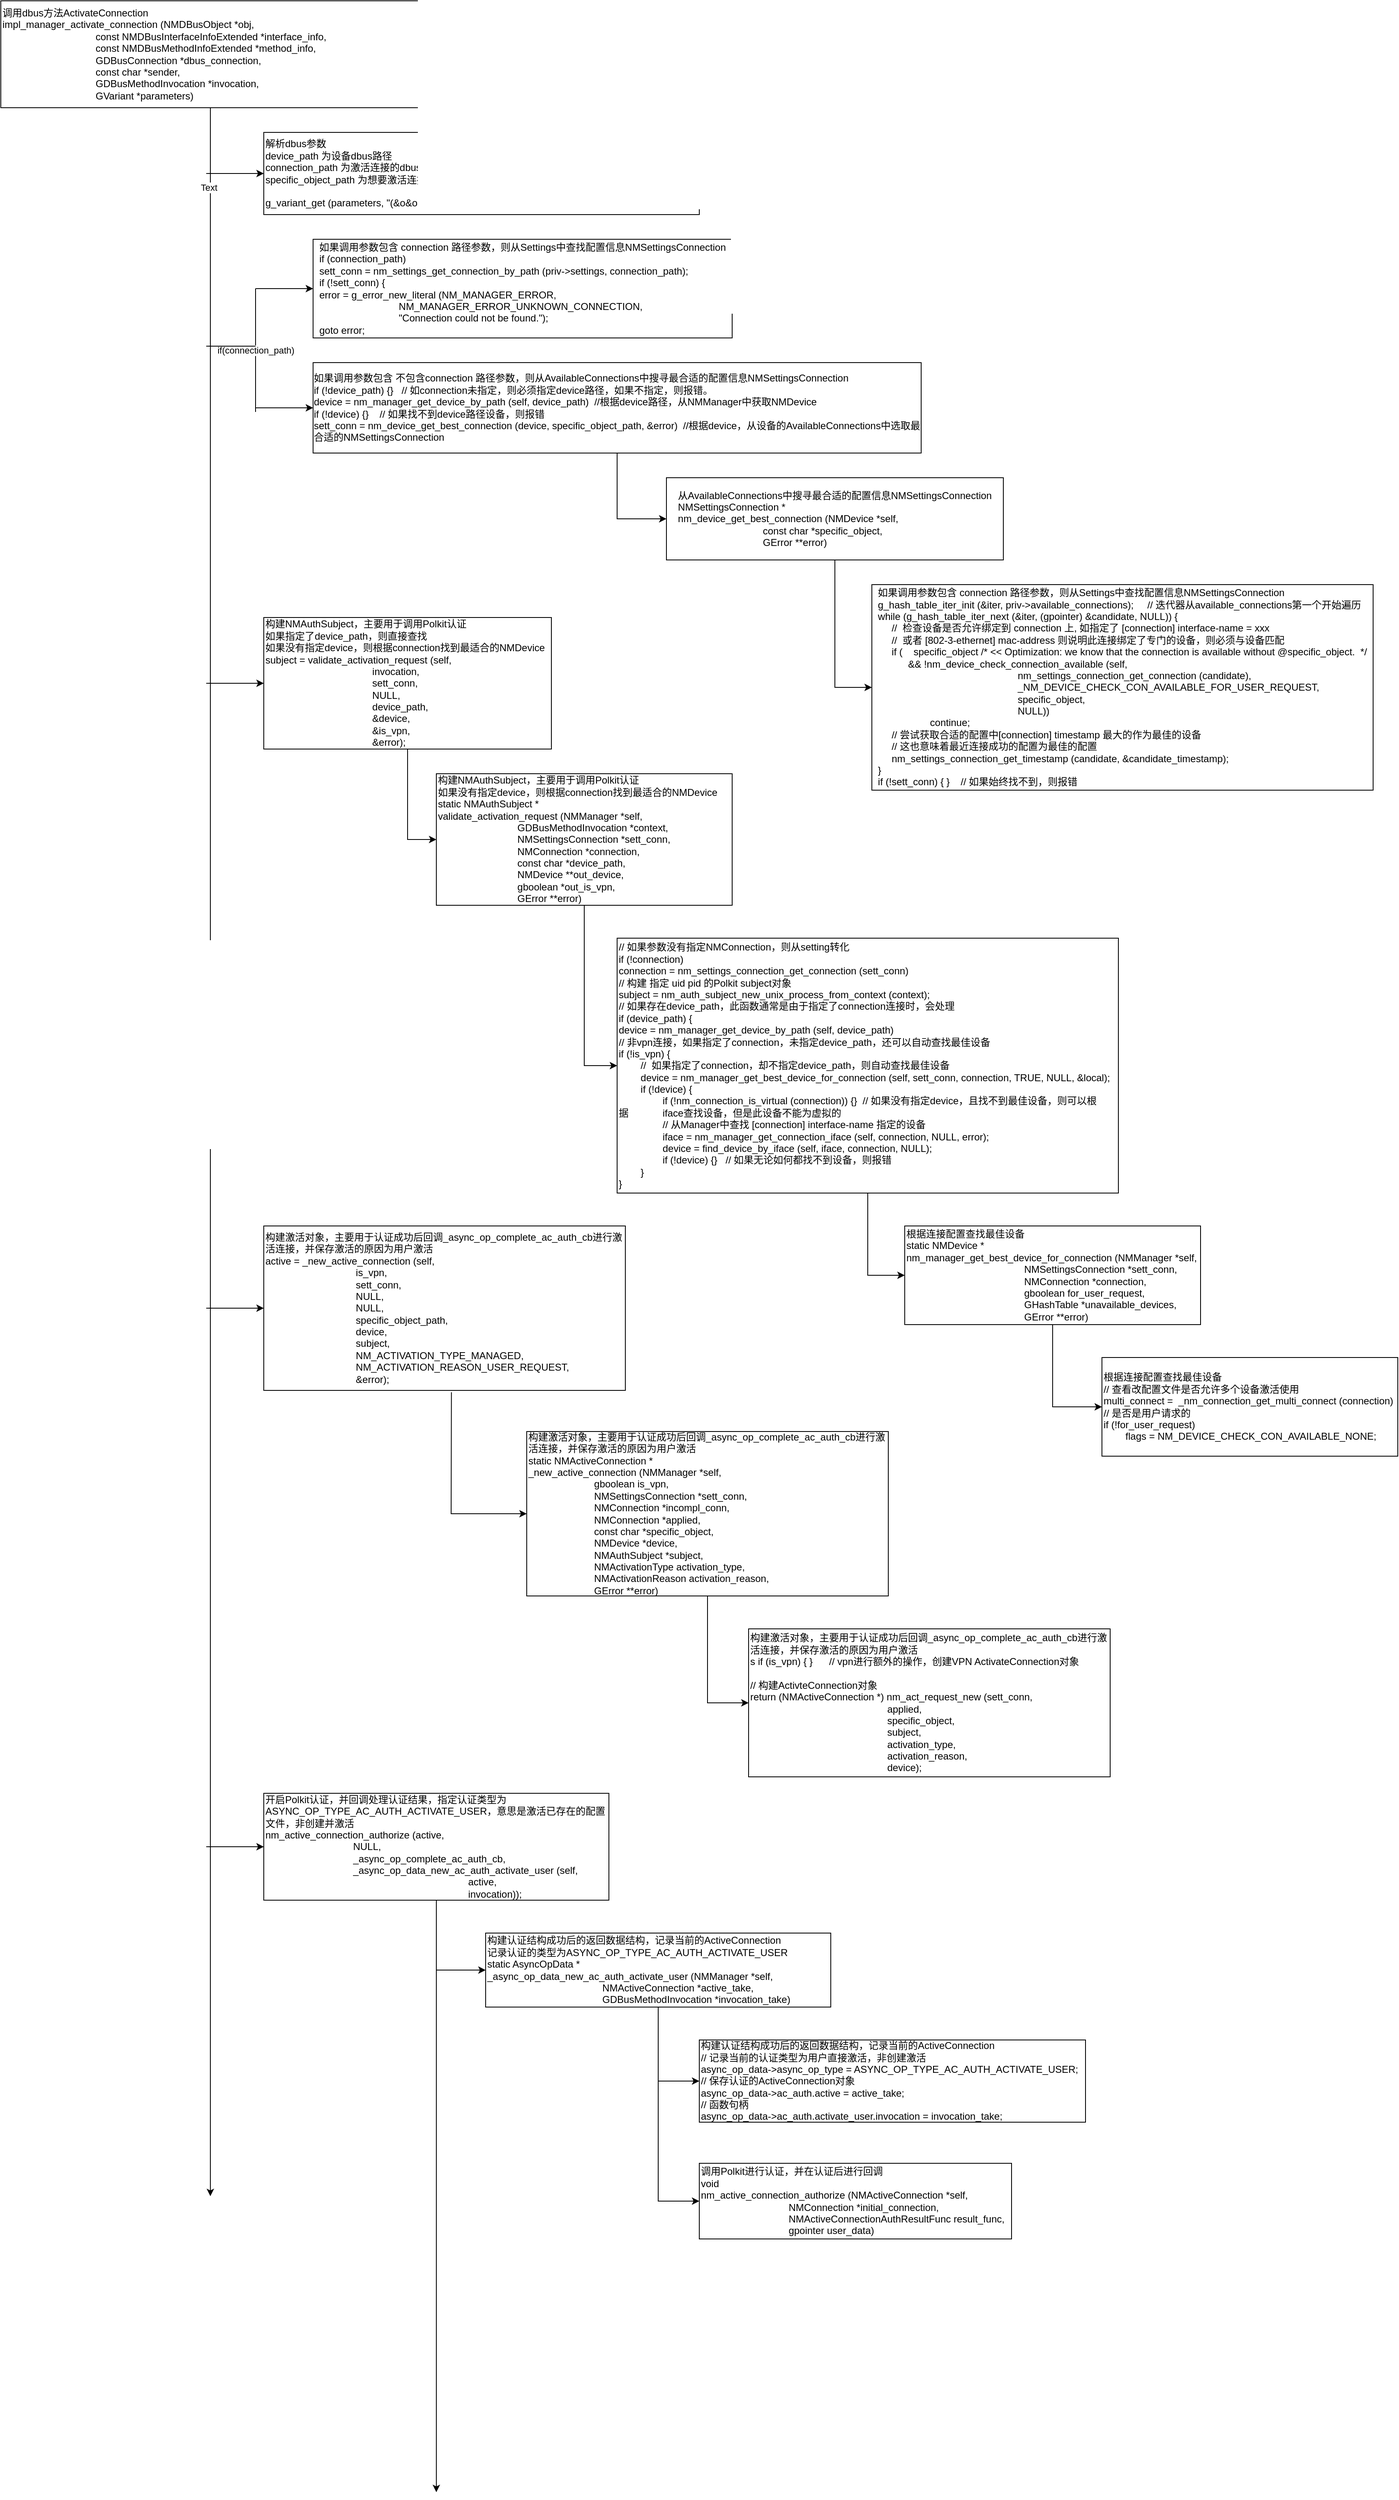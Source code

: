<mxfile version="14.8.6" type="github"><diagram id="JpKQY7Qc_Tq1k1H82ZDq" name="Page-1"><mxGraphModel dx="2348" dy="2065" grid="1" gridSize="10" guides="1" tooltips="1" connect="1" arrows="1" fold="1" page="1" pageScale="1" pageWidth="827" pageHeight="1169" math="0" shadow="0"><root><mxCell id="0"/><mxCell id="1" parent="0"/><mxCell id="AloPbkMcbUFJ7XGDn3WE-45" value="调用dbus方法ActivateConnection&lt;br&gt;&lt;div&gt;impl_manager_activate_connection (NMDBusObject *obj,&lt;/div&gt;&lt;div&gt;&amp;nbsp; &amp;nbsp; &amp;nbsp; &amp;nbsp; &amp;nbsp; &amp;nbsp; &amp;nbsp; &amp;nbsp; &amp;nbsp; &amp;nbsp; &amp;nbsp; &amp;nbsp; &amp;nbsp; &amp;nbsp; &amp;nbsp; &amp;nbsp; &amp;nbsp; const NMDBusInterfaceInfoExtended *interface_info,&lt;/div&gt;&lt;div&gt;&amp;nbsp; &amp;nbsp; &amp;nbsp; &amp;nbsp; &amp;nbsp; &amp;nbsp; &amp;nbsp; &amp;nbsp; &amp;nbsp; &amp;nbsp; &amp;nbsp; &amp;nbsp; &amp;nbsp; &amp;nbsp; &amp;nbsp; &amp;nbsp; &amp;nbsp; const NMDBusMethodInfoExtended *method_info,&lt;/div&gt;&lt;div&gt;&amp;nbsp; &amp;nbsp; &amp;nbsp; &amp;nbsp; &amp;nbsp; &amp;nbsp; &amp;nbsp; &amp;nbsp; &amp;nbsp; &amp;nbsp; &amp;nbsp; &amp;nbsp; &amp;nbsp; &amp;nbsp; &amp;nbsp; &amp;nbsp; &amp;nbsp; GDBusConnection *dbus_connection,&lt;/div&gt;&lt;div&gt;&amp;nbsp; &amp;nbsp; &amp;nbsp; &amp;nbsp; &amp;nbsp; &amp;nbsp; &amp;nbsp; &amp;nbsp; &amp;nbsp; &amp;nbsp; &amp;nbsp; &amp;nbsp; &amp;nbsp; &amp;nbsp; &amp;nbsp; &amp;nbsp; &amp;nbsp; const char *sender,&lt;/div&gt;&lt;div&gt;&amp;nbsp; &amp;nbsp; &amp;nbsp; &amp;nbsp; &amp;nbsp; &amp;nbsp; &amp;nbsp; &amp;nbsp; &amp;nbsp; &amp;nbsp; &amp;nbsp; &amp;nbsp; &amp;nbsp; &amp;nbsp; &amp;nbsp; &amp;nbsp; &amp;nbsp; GDBusMethodInvocation *invocation,&lt;/div&gt;&lt;div&gt;&amp;nbsp; &amp;nbsp; &amp;nbsp; &amp;nbsp; &amp;nbsp; &amp;nbsp; &amp;nbsp; &amp;nbsp; &amp;nbsp; &amp;nbsp; &amp;nbsp; &amp;nbsp; &amp;nbsp; &amp;nbsp; &amp;nbsp; &amp;nbsp; &amp;nbsp; GVariant *parameters)&lt;/div&gt;" style="rounded=0;whiteSpace=wrap;html=1;align=left;" parent="1" vertex="1"><mxGeometry x="-130" y="-330" width="510" height="130" as="geometry"/></mxCell><mxCell id="AloPbkMcbUFJ7XGDn3WE-46" value="解析dbus参数&amp;nbsp;&lt;br&gt;device_path 为设备dbus路径&amp;nbsp; &amp;nbsp;&lt;br&gt;connection_path 为激活连接的dbus路径&lt;br&gt;specific_object_path 为想要激活连接的AP路径或者VPN路径&lt;br&gt;&lt;br&gt;&lt;span&gt;&#9;&lt;/span&gt;g_variant_get (parameters, &quot;(&amp;amp;o&amp;amp;o&amp;amp;o)&quot;, &amp;amp;connection_path, &amp;amp;device_path, &amp;amp;specific_object_path);" style="rounded=0;whiteSpace=wrap;html=1;align=left;" parent="1" vertex="1"><mxGeometry x="190" y="-170" width="530" height="100" as="geometry"/></mxCell><mxCell id="AloPbkMcbUFJ7XGDn3WE-47" value="&lt;div style=&quot;text-align: left&quot;&gt;&lt;span&gt;&lt;/span&gt;如果调用参数包含&amp;nbsp;connection 路径参数，则从Settings中查找配置信息NMSettingsConnection&lt;br&gt;if (connection_path)&amp;nbsp;&lt;/div&gt;&lt;div style=&quot;text-align: left&quot;&gt;&lt;span&gt;&#9;&#9;&lt;/span&gt;sett_conn = nm_settings_get_connection_by_path (priv-&amp;gt;settings, connection_path);&lt;/div&gt;&lt;div style=&quot;text-align: left&quot;&gt;&lt;span&gt;&#9;&#9;&lt;/span&gt;if (!sett_conn) {&lt;/div&gt;&lt;div style=&quot;text-align: left&quot;&gt;&lt;span&gt;&#9;&#9;&#9;&lt;/span&gt;error = g_error_new_literal (NM_MANAGER_ERROR,&lt;/div&gt;&lt;div style=&quot;text-align: left&quot;&gt;&lt;span&gt;&#9;&#9;&#9;&lt;/span&gt;&amp;nbsp; &amp;nbsp; &amp;nbsp; &amp;nbsp; &amp;nbsp; &amp;nbsp; &amp;nbsp; &amp;nbsp; &amp;nbsp; &amp;nbsp; &amp;nbsp; &amp;nbsp; &amp;nbsp; &amp;nbsp; &amp;nbsp;NM_MANAGER_ERROR_UNKNOWN_CONNECTION,&lt;/div&gt;&lt;div style=&quot;text-align: left&quot;&gt;&lt;span&gt;&#9;&#9;&#9;&lt;/span&gt;&amp;nbsp; &amp;nbsp; &amp;nbsp; &amp;nbsp; &amp;nbsp; &amp;nbsp; &amp;nbsp; &amp;nbsp; &amp;nbsp; &amp;nbsp; &amp;nbsp; &amp;nbsp; &amp;nbsp; &amp;nbsp; &amp;nbsp;&quot;Connection could not be found.&quot;);&lt;/div&gt;&lt;div style=&quot;text-align: left&quot;&gt;&lt;span&gt;&#9;&#9;&#9;&lt;/span&gt;goto error;&lt;/div&gt;" style="rounded=0;whiteSpace=wrap;html=1;" parent="1" vertex="1"><mxGeometry x="250" y="-40" width="510" height="120" as="geometry"/></mxCell><mxCell id="AloPbkMcbUFJ7XGDn3WE-91" value="&lt;div style=&quot;text-align: left&quot;&gt;&lt;span&gt;&lt;/span&gt;如果调用参数包含 不包含connection 路径参数，则从AvailableConnections中搜寻最合适的配置信息NMSettingsConnection&lt;br&gt;&lt;span&gt;&#9;&#9;&lt;/span&gt;if (!device_path) {}&amp;nbsp; &amp;nbsp;// 如connection未指定，则必须指定device路径，如果不指定，则报错。&lt;br&gt;&lt;span&gt;&#9;&#9;&lt;/span&gt;device = nm_manager_get_device_by_path (self, device_path)&amp;nbsp; //根据device路径，从NMManager中获取NMDevice&lt;br&gt;&lt;span&gt;&#9;&#9;&lt;/span&gt;if (!device) {}&amp;nbsp; &amp;nbsp; // 如果找不到device路径设备，则报错&lt;br&gt;&lt;span&gt;&#9;&#9;&lt;/span&gt;sett_conn = nm_device_get_best_connection (device, specific_object_path, &amp;amp;error)&amp;nbsp; //根据device，从设备的AvailableConnections中选取最合适的NMSettingsConnection&lt;br&gt;&lt;/div&gt;" style="rounded=0;whiteSpace=wrap;html=1;" parent="1" vertex="1"><mxGeometry x="250" y="110" width="740" height="110" as="geometry"/></mxCell><mxCell id="AloPbkMcbUFJ7XGDn3WE-92" value="&lt;div style=&quot;text-align: left&quot;&gt;&lt;span&gt;&lt;/span&gt;从AvailableConnections中搜寻最合适的配置信息NMSettingsConnection&lt;br&gt;&lt;div&gt;NMSettingsConnection *&lt;/div&gt;&lt;div&gt;nm_device_get_best_connection (NMDevice *self,&lt;/div&gt;&lt;div&gt;&amp;nbsp; &amp;nbsp; &amp;nbsp; &amp;nbsp; &amp;nbsp; &amp;nbsp; &amp;nbsp; &amp;nbsp; &amp;nbsp; &amp;nbsp; &amp;nbsp; &amp;nbsp; &amp;nbsp; &amp;nbsp; &amp;nbsp; &amp;nbsp;const char *specific_object,&lt;/div&gt;&lt;div&gt;&amp;nbsp; &amp;nbsp; &amp;nbsp; &amp;nbsp; &amp;nbsp; &amp;nbsp; &amp;nbsp; &amp;nbsp; &amp;nbsp; &amp;nbsp; &amp;nbsp; &amp;nbsp; &amp;nbsp; &amp;nbsp; &amp;nbsp; &amp;nbsp;GError **error)&lt;/div&gt;&lt;/div&gt;" style="rounded=0;whiteSpace=wrap;html=1;" parent="1" vertex="1"><mxGeometry x="680" y="250" width="410" height="100" as="geometry"/></mxCell><mxCell id="AloPbkMcbUFJ7XGDn3WE-93" value="&lt;div style=&quot;text-align: left&quot;&gt;&lt;span&gt;&lt;/span&gt;如果调用参数包含&amp;nbsp;connection 路径参数，则从Settings中查找配置信息NMSettingsConnection&lt;br&gt;g_hash_table_iter_init (&amp;amp;iter, priv-&amp;gt;available_connections);&amp;nbsp; &amp;nbsp; &amp;nbsp;// 迭代器从available_connections第一个开始遍历&lt;br&gt;&lt;span&gt;&#9;&lt;/span&gt;while (g_hash_table_iter_next (&amp;amp;iter, (gpointer) &amp;amp;candidate, NULL)) {&amp;nbsp;&lt;br&gt;&amp;nbsp; &amp;nbsp; &amp;nbsp;//&amp;nbsp; 检查设备是否允许绑定到 connection 上, 如指定了 [connection] interface-name = xxx&lt;br&gt;&amp;nbsp; &amp;nbsp; &amp;nbsp;//&amp;nbsp; 或者 [802-3-ethernet]&amp;nbsp;mac-address 则说明此连接绑定了专门的设备，则必须与设备匹配&lt;/div&gt;&lt;div style=&quot;text-align: left&quot;&gt;&lt;div&gt;&lt;span&gt;&lt;/span&gt;&amp;nbsp; &amp;nbsp; &amp;nbsp;if (&amp;nbsp; &amp;nbsp; specific_object /* &amp;lt;&amp;lt; Optimization: we know that the connection is available without @specific_object.&amp;nbsp; */&lt;/div&gt;&lt;div&gt;&lt;span&gt;&#9;&#9;&lt;/span&gt;&amp;nbsp; &amp;nbsp; &amp;nbsp; &amp;nbsp; &amp;nbsp; &amp;nbsp;&amp;amp;&amp;amp; !nm_device_check_connection_available (self,&lt;/div&gt;&lt;div&gt;&lt;span&gt;&#9;&#9;&lt;/span&gt;&amp;nbsp; &amp;nbsp; &amp;nbsp; &amp;nbsp; &amp;nbsp; &amp;nbsp; &amp;nbsp; &amp;nbsp; &amp;nbsp; &amp;nbsp; &amp;nbsp; &amp;nbsp; &amp;nbsp; &amp;nbsp; &amp;nbsp; &amp;nbsp; &amp;nbsp; &amp;nbsp; &amp;nbsp; &amp;nbsp; &amp;nbsp; &amp;nbsp; &amp;nbsp; &amp;nbsp; &amp;nbsp; &amp;nbsp;nm_settings_connection_get_connection (candidate),&lt;/div&gt;&lt;div&gt;&lt;span&gt;&#9;&#9;&lt;/span&gt;&amp;nbsp; &amp;nbsp; &amp;nbsp; &amp;nbsp; &amp;nbsp; &amp;nbsp; &amp;nbsp; &amp;nbsp; &amp;nbsp; &amp;nbsp; &amp;nbsp; &amp;nbsp; &amp;nbsp; &amp;nbsp; &amp;nbsp; &amp;nbsp; &amp;nbsp; &amp;nbsp; &amp;nbsp; &amp;nbsp; &amp;nbsp; &amp;nbsp; &amp;nbsp; &amp;nbsp; &amp;nbsp; &amp;nbsp;_NM_DEVICE_CHECK_CON_AVAILABLE_FOR_USER_REQUEST,&lt;/div&gt;&lt;div&gt;&lt;span&gt;&#9;&#9;&lt;/span&gt;&amp;nbsp; &amp;nbsp; &amp;nbsp; &amp;nbsp; &amp;nbsp; &amp;nbsp; &amp;nbsp; &amp;nbsp; &amp;nbsp; &amp;nbsp; &amp;nbsp; &amp;nbsp; &amp;nbsp; &amp;nbsp; &amp;nbsp; &amp;nbsp; &amp;nbsp; &amp;nbsp; &amp;nbsp; &amp;nbsp; &amp;nbsp; &amp;nbsp; &amp;nbsp; &amp;nbsp; &amp;nbsp; &amp;nbsp;specific_object,&lt;/div&gt;&lt;div&gt;&lt;span&gt;&#9;&#9;&lt;/span&gt;&amp;nbsp; &amp;nbsp; &amp;nbsp; &amp;nbsp; &amp;nbsp; &amp;nbsp; &amp;nbsp; &amp;nbsp; &amp;nbsp; &amp;nbsp; &amp;nbsp; &amp;nbsp; &amp;nbsp; &amp;nbsp; &amp;nbsp; &amp;nbsp; &amp;nbsp; &amp;nbsp; &amp;nbsp; &amp;nbsp; &amp;nbsp; &amp;nbsp; &amp;nbsp; &amp;nbsp; &amp;nbsp; &amp;nbsp;NULL))&lt;/div&gt;&lt;div&gt;&lt;span&gt;&lt;/span&gt;&amp;nbsp; &amp;nbsp; &amp;nbsp; &amp;nbsp; &amp;nbsp; &amp;nbsp; &amp;nbsp; &amp;nbsp; &amp;nbsp; &amp;nbsp;continue;&lt;br&gt;&amp;nbsp; &amp;nbsp; &amp;nbsp;// 尝试获取合适的配置中[connection]&amp;nbsp;timestamp 最大的作为最佳的设备&lt;br&gt;&amp;nbsp; &amp;nbsp; &amp;nbsp;// 这也意味着最近连接成功的配置为最佳的配置&lt;/div&gt;&lt;/div&gt;&lt;div style=&quot;text-align: left&quot;&gt;&lt;span&gt;&lt;/span&gt;&amp;nbsp; &amp;nbsp; &amp;nbsp;nm_settings_connection_get_timestamp (candidate, &amp;amp;candidate_timestamp);&lt;br&gt;&lt;/div&gt;&lt;div style=&quot;text-align: left&quot;&gt;}&lt;br&gt;&lt;span&gt;&#9;&lt;/span&gt;if (!sett_conn) { }&amp;nbsp; &amp;nbsp; // 如果始终找不到，则报错&lt;br&gt;&lt;/div&gt;" style="rounded=0;whiteSpace=wrap;html=1;" parent="1" vertex="1"><mxGeometry x="930" y="380" width="610" height="250" as="geometry"/></mxCell><mxCell id="AloPbkMcbUFJ7XGDn3WE-95" value="&lt;span&gt;构建NMAuthSubject，主要用于调用Polkit认证&lt;br&gt;如果指定了device_path，则直接查找&lt;br&gt;如果没有指定device，则根据connection找到最适合的NMDevice&lt;br&gt;subject = validate_activation_request (self,&lt;/span&gt;&lt;div&gt;&lt;span&gt;&#9;&lt;/span&gt;&amp;nbsp; &amp;nbsp; &amp;nbsp; &amp;nbsp; &amp;nbsp; &amp;nbsp; &amp;nbsp; &amp;nbsp; &amp;nbsp; &amp;nbsp; &amp;nbsp; &amp;nbsp; &amp;nbsp; &amp;nbsp; &amp;nbsp; &amp;nbsp; &amp;nbsp; &amp;nbsp; &amp;nbsp; &amp;nbsp;invocation,&lt;/div&gt;&lt;div&gt;&lt;span&gt;&#9;&lt;/span&gt;&amp;nbsp; &amp;nbsp; &amp;nbsp; &amp;nbsp; &amp;nbsp; &amp;nbsp; &amp;nbsp; &amp;nbsp; &amp;nbsp; &amp;nbsp; &amp;nbsp; &amp;nbsp; &amp;nbsp; &amp;nbsp; &amp;nbsp; &amp;nbsp; &amp;nbsp; &amp;nbsp; &amp;nbsp; &amp;nbsp;sett_conn,&lt;/div&gt;&lt;div&gt;&lt;span&gt;&#9;&lt;/span&gt;&amp;nbsp; &amp;nbsp; &amp;nbsp; &amp;nbsp; &amp;nbsp; &amp;nbsp; &amp;nbsp; &amp;nbsp; &amp;nbsp; &amp;nbsp; &amp;nbsp; &amp;nbsp; &amp;nbsp; &amp;nbsp; &amp;nbsp; &amp;nbsp; &amp;nbsp; &amp;nbsp; &amp;nbsp; &amp;nbsp;NULL,&lt;/div&gt;&lt;div&gt;&lt;span&gt;&#9;&lt;/span&gt;&amp;nbsp; &amp;nbsp; &amp;nbsp; &amp;nbsp; &amp;nbsp; &amp;nbsp; &amp;nbsp; &amp;nbsp; &amp;nbsp; &amp;nbsp; &amp;nbsp; &amp;nbsp; &amp;nbsp; &amp;nbsp; &amp;nbsp; &amp;nbsp; &amp;nbsp; &amp;nbsp; &amp;nbsp; &amp;nbsp;device_path,&lt;/div&gt;&lt;div&gt;&lt;span&gt;&#9;&lt;/span&gt;&amp;nbsp; &amp;nbsp; &amp;nbsp; &amp;nbsp; &amp;nbsp; &amp;nbsp; &amp;nbsp; &amp;nbsp; &amp;nbsp; &amp;nbsp; &amp;nbsp; &amp;nbsp; &amp;nbsp; &amp;nbsp; &amp;nbsp; &amp;nbsp; &amp;nbsp; &amp;nbsp; &amp;nbsp; &amp;nbsp;&amp;amp;device,&lt;/div&gt;&lt;div&gt;&lt;span&gt;&#9;&lt;/span&gt;&amp;nbsp; &amp;nbsp; &amp;nbsp; &amp;nbsp; &amp;nbsp; &amp;nbsp; &amp;nbsp; &amp;nbsp; &amp;nbsp; &amp;nbsp; &amp;nbsp; &amp;nbsp; &amp;nbsp; &amp;nbsp; &amp;nbsp; &amp;nbsp; &amp;nbsp; &amp;nbsp; &amp;nbsp; &amp;nbsp;&amp;amp;is_vpn,&lt;/div&gt;&lt;span&gt;&#9;&lt;/span&gt;&lt;span&gt;&amp;nbsp; &amp;nbsp; &amp;nbsp; &amp;nbsp; &amp;nbsp; &amp;nbsp; &amp;nbsp; &amp;nbsp; &amp;nbsp; &amp;nbsp; &amp;nbsp; &amp;nbsp; &amp;nbsp; &amp;nbsp; &amp;nbsp; &amp;nbsp; &amp;nbsp; &amp;nbsp; &amp;nbsp; &amp;nbsp;&amp;amp;error);&lt;/span&gt;" style="rounded=0;whiteSpace=wrap;html=1;align=left;" parent="1" vertex="1"><mxGeometry x="190" y="420" width="350" height="160" as="geometry"/></mxCell><mxCell id="AloPbkMcbUFJ7XGDn3WE-96" value="" style="endArrow=classic;html=1;exitX=0.5;exitY=1;exitDx=0;exitDy=0;verticalAlign=top;" parent="1" source="AloPbkMcbUFJ7XGDn3WE-45" edge="1"><mxGeometry width="50" height="50" relative="1" as="geometry"><mxPoint x="-60" y="80" as="sourcePoint"/><mxPoint x="125" y="2340" as="targetPoint"/></mxGeometry></mxCell><mxCell id="AloPbkMcbUFJ7XGDn3WE-98" value="Text" style="edgeLabel;html=1;align=center;verticalAlign=middle;resizable=0;points=[];" parent="AloPbkMcbUFJ7XGDn3WE-96" vertex="1" connectable="0"><mxGeometry x="-0.924" y="-2" relative="1" as="geometry"><mxPoint as="offset"/></mxGeometry></mxCell><mxCell id="AloPbkMcbUFJ7XGDn3WE-99" value="" style="endArrow=classic;html=1;entryX=0;entryY=0.5;entryDx=0;entryDy=0;" parent="1" target="AloPbkMcbUFJ7XGDn3WE-46" edge="1"><mxGeometry width="50" height="50" relative="1" as="geometry"><mxPoint x="120" y="-120" as="sourcePoint"/><mxPoint x="90" y="-140" as="targetPoint"/></mxGeometry></mxCell><mxCell id="AloPbkMcbUFJ7XGDn3WE-100" value="" style="endArrow=classic;html=1;entryX=0;entryY=0.5;entryDx=0;entryDy=0;" parent="1" target="AloPbkMcbUFJ7XGDn3WE-47" edge="1"><mxGeometry width="50" height="50" relative="1" as="geometry"><mxPoint x="180" y="20" as="sourcePoint"/><mxPoint x="20" y="70" as="targetPoint"/></mxGeometry></mxCell><mxCell id="AloPbkMcbUFJ7XGDn3WE-101" value="" style="endArrow=classic;html=1;entryX=0;entryY=0.5;entryDx=0;entryDy=0;" parent="1" target="AloPbkMcbUFJ7XGDn3WE-91" edge="1"><mxGeometry width="50" height="50" relative="1" as="geometry"><mxPoint x="180" y="165" as="sourcePoint"/><mxPoint x="320" y="310" as="targetPoint"/></mxGeometry></mxCell><mxCell id="AloPbkMcbUFJ7XGDn3WE-102" value="if(connection_path)" style="endArrow=none;html=1;" parent="1" edge="1"><mxGeometry width="50" height="50" relative="1" as="geometry"><mxPoint x="180" y="170" as="sourcePoint"/><mxPoint x="180" y="20" as="targetPoint"/></mxGeometry></mxCell><mxCell id="AloPbkMcbUFJ7XGDn3WE-103" value="" style="endArrow=none;html=1;" parent="1" edge="1"><mxGeometry width="50" height="50" relative="1" as="geometry"><mxPoint x="120" y="90" as="sourcePoint"/><mxPoint x="180" y="90" as="targetPoint"/></mxGeometry></mxCell><mxCell id="AloPbkMcbUFJ7XGDn3WE-104" value="" style="endArrow=classic;html=1;exitX=0.5;exitY=1;exitDx=0;exitDy=0;entryX=0;entryY=0.5;entryDx=0;entryDy=0;rounded=0;" parent="1" source="AloPbkMcbUFJ7XGDn3WE-91" target="AloPbkMcbUFJ7XGDn3WE-92" edge="1"><mxGeometry width="50" height="50" relative="1" as="geometry"><mxPoint x="520" y="360" as="sourcePoint"/><mxPoint x="570" y="310" as="targetPoint"/><Array as="points"><mxPoint x="620" y="300"/></Array></mxGeometry></mxCell><mxCell id="AloPbkMcbUFJ7XGDn3WE-105" value="" style="endArrow=classic;html=1;exitX=0.5;exitY=1;exitDx=0;exitDy=0;entryX=0;entryY=0.5;entryDx=0;entryDy=0;strokeColor=none;rounded=0;" parent="1" source="AloPbkMcbUFJ7XGDn3WE-92" target="AloPbkMcbUFJ7XGDn3WE-93" edge="1"><mxGeometry width="50" height="50" relative="1" as="geometry"><mxPoint x="730" y="510" as="sourcePoint"/><mxPoint x="780" y="460" as="targetPoint"/><Array as="points"><mxPoint x="885" y="505"/></Array></mxGeometry></mxCell><mxCell id="AloPbkMcbUFJ7XGDn3WE-106" value="" style="endArrow=classic;html=1;exitX=0.5;exitY=1;exitDx=0;exitDy=0;entryX=0;entryY=0.5;entryDx=0;entryDy=0;rounded=0;" parent="1" source="AloPbkMcbUFJ7XGDn3WE-92" target="AloPbkMcbUFJ7XGDn3WE-93" edge="1"><mxGeometry width="50" height="50" relative="1" as="geometry"><mxPoint x="820" y="560" as="sourcePoint"/><mxPoint x="870" y="510" as="targetPoint"/><Array as="points"><mxPoint x="885" y="505"/></Array></mxGeometry></mxCell><mxCell id="AloPbkMcbUFJ7XGDn3WE-107" value="" style="endArrow=classic;html=1;entryX=0;entryY=0.5;entryDx=0;entryDy=0;" parent="1" target="AloPbkMcbUFJ7XGDn3WE-95" edge="1"><mxGeometry width="50" height="50" relative="1" as="geometry"><mxPoint x="120" y="500" as="sourcePoint"/><mxPoint x="-10" y="780" as="targetPoint"/></mxGeometry></mxCell><mxCell id="AloPbkMcbUFJ7XGDn3WE-109" value="&lt;span&gt;构建NMAuthSubject，主要用于调用Polkit认证&lt;br&gt;如果没有指定device，则根据connection找到最适合的NMDevice&lt;br&gt;&lt;div&gt;static NMAuthSubject *&lt;/div&gt;&lt;div&gt;validate_activation_request (NMManager *self,&lt;/div&gt;&lt;div&gt;&amp;nbsp; &amp;nbsp; &amp;nbsp; &amp;nbsp; &amp;nbsp; &amp;nbsp; &amp;nbsp; &amp;nbsp; &amp;nbsp; &amp;nbsp; &amp;nbsp; &amp;nbsp; &amp;nbsp; &amp;nbsp; &amp;nbsp;GDBusMethodInvocation *context,&lt;/div&gt;&lt;div&gt;&amp;nbsp; &amp;nbsp; &amp;nbsp; &amp;nbsp; &amp;nbsp; &amp;nbsp; &amp;nbsp; &amp;nbsp; &amp;nbsp; &amp;nbsp; &amp;nbsp; &amp;nbsp; &amp;nbsp; &amp;nbsp; &amp;nbsp;NMSettingsConnection *sett_conn,&lt;/div&gt;&lt;div&gt;&amp;nbsp; &amp;nbsp; &amp;nbsp; &amp;nbsp; &amp;nbsp; &amp;nbsp; &amp;nbsp; &amp;nbsp; &amp;nbsp; &amp;nbsp; &amp;nbsp; &amp;nbsp; &amp;nbsp; &amp;nbsp; &amp;nbsp;NMConnection *connection,&lt;/div&gt;&lt;div&gt;&amp;nbsp; &amp;nbsp; &amp;nbsp; &amp;nbsp; &amp;nbsp; &amp;nbsp; &amp;nbsp; &amp;nbsp; &amp;nbsp; &amp;nbsp; &amp;nbsp; &amp;nbsp; &amp;nbsp; &amp;nbsp; &amp;nbsp;const char *device_path,&lt;/div&gt;&lt;div&gt;&amp;nbsp; &amp;nbsp; &amp;nbsp; &amp;nbsp; &amp;nbsp; &amp;nbsp; &amp;nbsp; &amp;nbsp; &amp;nbsp; &amp;nbsp; &amp;nbsp; &amp;nbsp; &amp;nbsp; &amp;nbsp; &amp;nbsp;NMDevice **out_device,&lt;/div&gt;&lt;div&gt;&amp;nbsp; &amp;nbsp; &amp;nbsp; &amp;nbsp; &amp;nbsp; &amp;nbsp; &amp;nbsp; &amp;nbsp; &amp;nbsp; &amp;nbsp; &amp;nbsp; &amp;nbsp; &amp;nbsp; &amp;nbsp; &amp;nbsp;gboolean *out_is_vpn,&lt;/div&gt;&lt;div&gt;&amp;nbsp; &amp;nbsp; &amp;nbsp; &amp;nbsp; &amp;nbsp; &amp;nbsp; &amp;nbsp; &amp;nbsp; &amp;nbsp; &amp;nbsp; &amp;nbsp; &amp;nbsp; &amp;nbsp; &amp;nbsp; &amp;nbsp;GError **error)&lt;/div&gt;&lt;/span&gt;" style="rounded=0;whiteSpace=wrap;html=1;align=left;" parent="1" vertex="1"><mxGeometry x="400" y="610" width="360" height="160" as="geometry"/></mxCell><mxCell id="AloPbkMcbUFJ7XGDn3WE-111" value="" style="endArrow=classic;html=1;exitX=0.5;exitY=1;exitDx=0;exitDy=0;entryX=0;entryY=0.5;entryDx=0;entryDy=0;rounded=0;" parent="1" source="AloPbkMcbUFJ7XGDn3WE-95" target="AloPbkMcbUFJ7XGDn3WE-109" edge="1"><mxGeometry width="50" height="50" relative="1" as="geometry"><mxPoint x="270" y="1060" as="sourcePoint"/><mxPoint x="350" y="1010" as="targetPoint"/><Array as="points"><mxPoint x="365" y="690"/></Array></mxGeometry></mxCell><mxCell id="AloPbkMcbUFJ7XGDn3WE-113" value="&lt;span&gt;// 如果参数没有指定NMConnection，则从setting转化&lt;br&gt;&lt;div&gt;&lt;div&gt;&lt;span&gt;&#9;&lt;/span&gt;if (!connection)&lt;/div&gt;&lt;div&gt;&lt;span&gt;&#9;&#9;&lt;/span&gt;connection = nm_settings_connection_get_connection (sett_conn)&lt;br&gt;// 构建 指定 uid pid 的Polkit subject对象&lt;br&gt;&lt;span&gt;&#9;&lt;/span&gt;subject = nm_auth_subject_new_unix_process_from_context (context);&lt;br&gt;// 如果存在device_path，此函数通常是由于指定了connection连接时，会处理&lt;br&gt;&lt;div&gt;if (device_path) {&lt;/div&gt;&lt;div&gt;&lt;span&gt;&#9;&#9;&lt;/span&gt;device = nm_manager_get_device_by_path (self, device_path)&lt;/div&gt;&lt;div&gt;// 非vpn连接，如果指定了connection，未指定device_path，还可以自动查找最佳设备&lt;br&gt;if (!is_vpn) {&amp;nbsp;&lt;/div&gt;&lt;div&gt;&lt;span&gt;&#9;&lt;/span&gt;&lt;span&gt;&#9;&lt;/span&gt;&lt;span style=&quot;white-space: pre&quot;&gt;&#9;&lt;/span&gt;//&amp;nbsp; 如果指定了connection，却不指定device_path，则自动查找最佳设备&lt;br&gt;&lt;/div&gt;&lt;div&gt;&lt;span&gt;&#9;&lt;/span&gt;&lt;span&gt;&lt;span&gt;&#9;&lt;/span&gt;&lt;span&gt;&#9;&lt;/span&gt;&lt;span style=&quot;white-space: pre&quot;&gt;&#9;&lt;/span&gt;device = nm_manager_get_best_device_for_connection (self, sett_conn,&lt;span&gt;&#9;&lt;/span&gt; &lt;span&gt;&#9;&lt;/span&gt;connection, TRUE, NULL, &amp;amp;local);&lt;/span&gt;&lt;br&gt;&lt;/div&gt;&lt;div&gt;&lt;span&gt;&#9;&lt;/span&gt;&lt;span&gt;&lt;span&gt;&#9;&lt;/span&gt;&lt;span style=&quot;white-space: pre&quot;&gt;&#9;&lt;/span&gt;if (!device) {&amp;nbsp;&lt;/span&gt;&lt;/div&gt;&lt;div&gt;&lt;span&gt;&lt;span&gt;&#9;&#9;&#9;&lt;/span&gt;&lt;span style=&quot;white-space: pre&quot;&gt;&#9;&lt;span style=&quot;white-space: pre&quot;&gt;&#9;&lt;/span&gt;&lt;/span&gt;if (!nm_connection_is_virtual (connection)) {&lt;/span&gt;&lt;span&gt;}&amp;nbsp; // 如果没有指定device，且找不到最佳设备，则可以根据&lt;span style=&quot;white-space: pre&quot;&gt;&#9;&lt;/span&gt;&lt;span style=&quot;white-space: pre&quot;&gt;&#9;&lt;/span&gt;iface查找设备，但是此设备不能为虚拟的&lt;/span&gt;&lt;/div&gt;&lt;div&gt;&lt;span&gt;&lt;span style=&quot;white-space: pre&quot;&gt;&#9;&lt;span style=&quot;white-space: pre&quot;&gt;&#9;&lt;/span&gt;&lt;/span&gt;// 从Manager中查找 [connection] interface-name 指定的设备&lt;br&gt;&lt;span&gt;&#9;&#9;&#9;&lt;/span&gt;&lt;span style=&quot;white-space: pre&quot;&gt;&#9;&lt;span style=&quot;white-space: pre&quot;&gt;&#9;&lt;/span&gt;&lt;/span&gt;iface = nm_manager_get_connection_iface (self, connection, NULL, error);&lt;br&gt;&lt;span&gt;&#9;&#9;&#9;&lt;/span&gt;&lt;span style=&quot;white-space: pre&quot;&gt;&#9;&lt;span style=&quot;white-space: pre&quot;&gt;&#9;&lt;/span&gt;&lt;/span&gt;device = find_device_by_iface (self, iface, connection, NULL);&lt;br&gt;&lt;/span&gt;&lt;/div&gt;&lt;div&gt;&lt;span&gt;&lt;span style=&quot;white-space: pre&quot;&gt;&#9;&lt;span style=&quot;white-space: pre&quot;&gt;&#9;&lt;/span&gt;&lt;/span&gt;if (!device) {}&amp;nbsp; &amp;nbsp;// 如果无论如何都找不到设备，则报错&lt;br&gt;&lt;/span&gt;&lt;/div&gt;&lt;div&gt;&lt;span&gt;&lt;span&gt;&#9;&lt;/span&gt;&lt;span style=&quot;white-space: pre&quot;&gt;&#9;&lt;/span&gt;}&lt;/span&gt;&lt;br&gt;&lt;/div&gt;&lt;div&gt;}&lt;/div&gt;&lt;/div&gt;&lt;/div&gt;&lt;/span&gt;" style="rounded=0;whiteSpace=wrap;html=1;align=left;" parent="1" vertex="1"><mxGeometry x="620" y="810" width="610" height="310" as="geometry"/></mxCell><mxCell id="qgWzMEBjYxOlB0a452hM-1" value="" style="endArrow=classic;html=1;exitX=0.5;exitY=1;exitDx=0;exitDy=0;entryX=0;entryY=0.5;entryDx=0;entryDy=0;rounded=0;" edge="1" parent="1" source="AloPbkMcbUFJ7XGDn3WE-109" target="AloPbkMcbUFJ7XGDn3WE-113"><mxGeometry width="50" height="50" relative="1" as="geometry"><mxPoint x="490" y="1130" as="sourcePoint"/><mxPoint x="540" y="1080" as="targetPoint"/><Array as="points"><mxPoint x="580" y="965"/></Array></mxGeometry></mxCell><mxCell id="qgWzMEBjYxOlB0a452hM-2" value="&lt;div&gt;根据连接配置查找最佳设备&lt;/div&gt;&lt;div&gt;static NMDevice *&lt;/div&gt;&lt;div&gt;nm_manager_get_best_device_for_connection (NMManager *self,&lt;/div&gt;&lt;div&gt;&amp;nbsp; &amp;nbsp; &amp;nbsp; &amp;nbsp; &amp;nbsp; &amp;nbsp; &amp;nbsp; &amp;nbsp; &amp;nbsp; &amp;nbsp; &amp;nbsp; &amp;nbsp; &amp;nbsp; &amp;nbsp; &amp;nbsp; &amp;nbsp; &amp;nbsp; &amp;nbsp; &amp;nbsp; &amp;nbsp; &amp;nbsp; &amp;nbsp;NMSettingsConnection *sett_conn,&lt;/div&gt;&lt;div&gt;&amp;nbsp; &amp;nbsp; &amp;nbsp; &amp;nbsp; &amp;nbsp; &amp;nbsp; &amp;nbsp; &amp;nbsp; &amp;nbsp; &amp;nbsp; &amp;nbsp; &amp;nbsp; &amp;nbsp; &amp;nbsp; &amp;nbsp; &amp;nbsp; &amp;nbsp; &amp;nbsp; &amp;nbsp; &amp;nbsp; &amp;nbsp; &amp;nbsp;NMConnection *connection,&lt;/div&gt;&lt;div&gt;&amp;nbsp; &amp;nbsp; &amp;nbsp; &amp;nbsp; &amp;nbsp; &amp;nbsp; &amp;nbsp; &amp;nbsp; &amp;nbsp; &amp;nbsp; &amp;nbsp; &amp;nbsp; &amp;nbsp; &amp;nbsp; &amp;nbsp; &amp;nbsp; &amp;nbsp; &amp;nbsp; &amp;nbsp; &amp;nbsp; &amp;nbsp; &amp;nbsp;gboolean for_user_request,&lt;/div&gt;&lt;div&gt;&amp;nbsp; &amp;nbsp; &amp;nbsp; &amp;nbsp; &amp;nbsp; &amp;nbsp; &amp;nbsp; &amp;nbsp; &amp;nbsp; &amp;nbsp; &amp;nbsp; &amp;nbsp; &amp;nbsp; &amp;nbsp; &amp;nbsp; &amp;nbsp; &amp;nbsp; &amp;nbsp; &amp;nbsp; &amp;nbsp; &amp;nbsp; &amp;nbsp;GHashTable *unavailable_devices,&lt;/div&gt;&lt;div&gt;&amp;nbsp; &amp;nbsp; &amp;nbsp; &amp;nbsp; &amp;nbsp; &amp;nbsp; &amp;nbsp; &amp;nbsp; &amp;nbsp; &amp;nbsp; &amp;nbsp; &amp;nbsp; &amp;nbsp; &amp;nbsp; &amp;nbsp; &amp;nbsp; &amp;nbsp; &amp;nbsp; &amp;nbsp; &amp;nbsp; &amp;nbsp; &amp;nbsp;GError **error)&lt;/div&gt;" style="rounded=0;whiteSpace=wrap;html=1;align=left;" vertex="1" parent="1"><mxGeometry x="970" y="1160" width="360" height="120" as="geometry"/></mxCell><mxCell id="qgWzMEBjYxOlB0a452hM-3" value="" style="endArrow=classic;html=1;exitX=0.5;exitY=1;exitDx=0;exitDy=0;entryX=0;entryY=0.5;entryDx=0;entryDy=0;rounded=0;" edge="1" parent="1" source="AloPbkMcbUFJ7XGDn3WE-113" target="qgWzMEBjYxOlB0a452hM-2"><mxGeometry width="50" height="50" relative="1" as="geometry"><mxPoint x="830" y="1460" as="sourcePoint"/><mxPoint x="880" y="1410" as="targetPoint"/><Array as="points"><mxPoint x="925" y="1220"/></Array></mxGeometry></mxCell><mxCell id="qgWzMEBjYxOlB0a452hM-4" value="&lt;div&gt;根据连接配置查找最佳设备&lt;br&gt;// 查看改配置文件是否允许多个设备激活使用&lt;/div&gt;&lt;div&gt;&lt;span&gt;&#9;&lt;/span&gt;multi_connect =&amp;nbsp; _nm_connection_get_multi_connect (connection)&lt;br&gt;// 是否是用户请求的&lt;br&gt;&lt;div&gt;if (!for_user_request)&lt;/div&gt;&lt;div&gt;&lt;span&gt;&#9;&#9;&lt;/span&gt;&lt;span style=&quot;white-space: pre&quot;&gt;&#9;&lt;/span&gt;flags = NM_DEVICE_CHECK_CON_AVAILABLE_NONE;&lt;/div&gt;&lt;/div&gt;" style="rounded=0;whiteSpace=wrap;html=1;align=left;" vertex="1" parent="1"><mxGeometry x="1210" y="1320" width="360" height="120" as="geometry"/></mxCell><mxCell id="qgWzMEBjYxOlB0a452hM-5" value="&lt;span&gt;构建激活对象，主要用于认证成功后回调_async_op_complete_ac_auth_cb进行激活连接，并保存激活的原因为用户激活&lt;br&gt;&lt;div&gt;&lt;span&gt;&#9;&lt;/span&gt;active = _new_active_connection (self,&lt;/div&gt;&lt;div&gt;&lt;span&gt;&#9;&lt;/span&gt;&amp;nbsp; &amp;nbsp; &amp;nbsp; &amp;nbsp; &amp;nbsp; &amp;nbsp; &amp;nbsp; &amp;nbsp; &amp;nbsp; &amp;nbsp; &amp;nbsp; &amp;nbsp; &amp;nbsp; &amp;nbsp; &amp;nbsp; &amp;nbsp; &amp;nbsp;is_vpn,&lt;/div&gt;&lt;div&gt;&lt;span&gt;&#9;&lt;/span&gt;&amp;nbsp; &amp;nbsp; &amp;nbsp; &amp;nbsp; &amp;nbsp; &amp;nbsp; &amp;nbsp; &amp;nbsp; &amp;nbsp; &amp;nbsp; &amp;nbsp; &amp;nbsp; &amp;nbsp; &amp;nbsp; &amp;nbsp; &amp;nbsp; &amp;nbsp;sett_conn,&lt;/div&gt;&lt;div&gt;&lt;span&gt;&#9;&lt;/span&gt;&amp;nbsp; &amp;nbsp; &amp;nbsp; &amp;nbsp; &amp;nbsp; &amp;nbsp; &amp;nbsp; &amp;nbsp; &amp;nbsp; &amp;nbsp; &amp;nbsp; &amp;nbsp; &amp;nbsp; &amp;nbsp; &amp;nbsp; &amp;nbsp; &amp;nbsp;NULL,&lt;/div&gt;&lt;div&gt;&lt;span&gt;&#9;&lt;/span&gt;&amp;nbsp; &amp;nbsp; &amp;nbsp; &amp;nbsp; &amp;nbsp; &amp;nbsp; &amp;nbsp; &amp;nbsp; &amp;nbsp; &amp;nbsp; &amp;nbsp; &amp;nbsp; &amp;nbsp; &amp;nbsp; &amp;nbsp; &amp;nbsp; &amp;nbsp;NULL,&lt;/div&gt;&lt;div&gt;&lt;span&gt;&#9;&lt;/span&gt;&amp;nbsp; &amp;nbsp; &amp;nbsp; &amp;nbsp; &amp;nbsp; &amp;nbsp; &amp;nbsp; &amp;nbsp; &amp;nbsp; &amp;nbsp; &amp;nbsp; &amp;nbsp; &amp;nbsp; &amp;nbsp; &amp;nbsp; &amp;nbsp; &amp;nbsp;specific_object_path,&lt;/div&gt;&lt;div&gt;&lt;span&gt;&#9;&lt;/span&gt;&amp;nbsp; &amp;nbsp; &amp;nbsp; &amp;nbsp; &amp;nbsp; &amp;nbsp; &amp;nbsp; &amp;nbsp; &amp;nbsp; &amp;nbsp; &amp;nbsp; &amp;nbsp; &amp;nbsp; &amp;nbsp; &amp;nbsp; &amp;nbsp; &amp;nbsp;device,&lt;/div&gt;&lt;div&gt;&lt;span&gt;&#9;&lt;/span&gt;&amp;nbsp; &amp;nbsp; &amp;nbsp; &amp;nbsp; &amp;nbsp; &amp;nbsp; &amp;nbsp; &amp;nbsp; &amp;nbsp; &amp;nbsp; &amp;nbsp; &amp;nbsp; &amp;nbsp; &amp;nbsp; &amp;nbsp; &amp;nbsp; &amp;nbsp;subject,&lt;/div&gt;&lt;div&gt;&lt;span&gt;&#9;&lt;/span&gt;&amp;nbsp; &amp;nbsp; &amp;nbsp; &amp;nbsp; &amp;nbsp; &amp;nbsp; &amp;nbsp; &amp;nbsp; &amp;nbsp; &amp;nbsp; &amp;nbsp; &amp;nbsp; &amp;nbsp; &amp;nbsp; &amp;nbsp; &amp;nbsp; &amp;nbsp;NM_ACTIVATION_TYPE_MANAGED,&lt;/div&gt;&lt;div&gt;&lt;span&gt;&#9;&lt;/span&gt;&amp;nbsp; &amp;nbsp; &amp;nbsp; &amp;nbsp; &amp;nbsp; &amp;nbsp; &amp;nbsp; &amp;nbsp; &amp;nbsp; &amp;nbsp; &amp;nbsp; &amp;nbsp; &amp;nbsp; &amp;nbsp; &amp;nbsp; &amp;nbsp; &amp;nbsp;NM_ACTIVATION_REASON_USER_REQUEST,&lt;/div&gt;&lt;div&gt;&lt;span&gt;&#9;&lt;/span&gt;&amp;nbsp; &amp;nbsp; &amp;nbsp; &amp;nbsp; &amp;nbsp; &amp;nbsp; &amp;nbsp; &amp;nbsp; &amp;nbsp; &amp;nbsp; &amp;nbsp; &amp;nbsp; &amp;nbsp; &amp;nbsp; &amp;nbsp; &amp;nbsp; &amp;nbsp;&amp;amp;error);&lt;/div&gt;&lt;/span&gt;" style="rounded=0;whiteSpace=wrap;html=1;align=left;" vertex="1" parent="1"><mxGeometry x="190" y="1160" width="440" height="200" as="geometry"/></mxCell><mxCell id="qgWzMEBjYxOlB0a452hM-6" value="" style="endArrow=classic;html=1;entryX=0;entryY=0.5;entryDx=0;entryDy=0;" edge="1" parent="1" target="qgWzMEBjYxOlB0a452hM-5"><mxGeometry width="50" height="50" relative="1" as="geometry"><mxPoint x="120" y="1260" as="sourcePoint"/><mxPoint x="310" y="1430" as="targetPoint"/></mxGeometry></mxCell><mxCell id="qgWzMEBjYxOlB0a452hM-8" value="&lt;span&gt;构建激活对象，主要用于认证成功后回调_async_op_complete_ac_auth_cb进行激活连接，并保存激活的原因为用户激活&lt;br&gt;&lt;div&gt;&lt;div&gt;static NMActiveConnection *&lt;/div&gt;&lt;div&gt;_new_active_connection (NMManager *self,&lt;/div&gt;&lt;div&gt;&amp;nbsp; &amp;nbsp; &amp;nbsp; &amp;nbsp; &amp;nbsp; &amp;nbsp; &amp;nbsp; &amp;nbsp; &amp;nbsp; &amp;nbsp; &amp;nbsp; &amp;nbsp; gboolean is_vpn,&lt;/div&gt;&lt;div&gt;&amp;nbsp; &amp;nbsp; &amp;nbsp; &amp;nbsp; &amp;nbsp; &amp;nbsp; &amp;nbsp; &amp;nbsp; &amp;nbsp; &amp;nbsp; &amp;nbsp; &amp;nbsp; NMSettingsConnection *sett_conn,&lt;/div&gt;&lt;div&gt;&amp;nbsp; &amp;nbsp; &amp;nbsp; &amp;nbsp; &amp;nbsp; &amp;nbsp; &amp;nbsp; &amp;nbsp; &amp;nbsp; &amp;nbsp; &amp;nbsp; &amp;nbsp; NMConnection *incompl_conn,&lt;/div&gt;&lt;div&gt;&amp;nbsp; &amp;nbsp; &amp;nbsp; &amp;nbsp; &amp;nbsp; &amp;nbsp; &amp;nbsp; &amp;nbsp; &amp;nbsp; &amp;nbsp; &amp;nbsp; &amp;nbsp; NMConnection *applied,&lt;/div&gt;&lt;div&gt;&amp;nbsp; &amp;nbsp; &amp;nbsp; &amp;nbsp; &amp;nbsp; &amp;nbsp; &amp;nbsp; &amp;nbsp; &amp;nbsp; &amp;nbsp; &amp;nbsp; &amp;nbsp; const char *specific_object,&lt;/div&gt;&lt;div&gt;&amp;nbsp; &amp;nbsp; &amp;nbsp; &amp;nbsp; &amp;nbsp; &amp;nbsp; &amp;nbsp; &amp;nbsp; &amp;nbsp; &amp;nbsp; &amp;nbsp; &amp;nbsp; NMDevice *device,&lt;/div&gt;&lt;div&gt;&amp;nbsp; &amp;nbsp; &amp;nbsp; &amp;nbsp; &amp;nbsp; &amp;nbsp; &amp;nbsp; &amp;nbsp; &amp;nbsp; &amp;nbsp; &amp;nbsp; &amp;nbsp; NMAuthSubject *subject,&lt;/div&gt;&lt;div&gt;&amp;nbsp; &amp;nbsp; &amp;nbsp; &amp;nbsp; &amp;nbsp; &amp;nbsp; &amp;nbsp; &amp;nbsp; &amp;nbsp; &amp;nbsp; &amp;nbsp; &amp;nbsp; NMActivationType activation_type,&lt;/div&gt;&lt;div&gt;&amp;nbsp; &amp;nbsp; &amp;nbsp; &amp;nbsp; &amp;nbsp; &amp;nbsp; &amp;nbsp; &amp;nbsp; &amp;nbsp; &amp;nbsp; &amp;nbsp; &amp;nbsp; NMActivationReason activation_reason,&lt;/div&gt;&lt;div&gt;&amp;nbsp; &amp;nbsp; &amp;nbsp; &amp;nbsp; &amp;nbsp; &amp;nbsp; &amp;nbsp; &amp;nbsp; &amp;nbsp; &amp;nbsp; &amp;nbsp; &amp;nbsp; GError **error)&lt;/div&gt;&lt;/div&gt;&lt;/span&gt;" style="rounded=0;whiteSpace=wrap;html=1;align=left;" vertex="1" parent="1"><mxGeometry x="510" y="1410" width="440" height="200" as="geometry"/></mxCell><mxCell id="qgWzMEBjYxOlB0a452hM-9" value="" style="endArrow=classic;html=1;exitX=0.519;exitY=1.011;exitDx=0;exitDy=0;exitPerimeter=0;entryX=0;entryY=0.5;entryDx=0;entryDy=0;rounded=0;" edge="1" parent="1" source="qgWzMEBjYxOlB0a452hM-5" target="qgWzMEBjYxOlB0a452hM-8"><mxGeometry width="50" height="50" relative="1" as="geometry"><mxPoint x="490" y="1830" as="sourcePoint"/><mxPoint x="540" y="1780" as="targetPoint"/><Array as="points"><mxPoint x="418" y="1510"/></Array></mxGeometry></mxCell><mxCell id="qgWzMEBjYxOlB0a452hM-10" value="&lt;span&gt;构建激活对象，主要用于认证成功后回调_async_op_complete_ac_auth_cb进行激活连接，并保存激活的原因为用户激活&lt;br&gt;&lt;div&gt;&lt;div&gt;s&lt;span&gt;&#9;&lt;/span&gt;&lt;span&gt;if (is_vpn) { }&amp;nbsp; &amp;nbsp; &amp;nbsp; // vpn进行额外的操作，创建VPN ActivateConnection对象&lt;br&gt;&lt;br&gt;// 构建ActivteConnection对象&lt;br&gt;&lt;div&gt;&lt;span&gt;&#9;&lt;/span&gt;return (NMActiveConnection *) nm_act_request_new (sett_conn,&lt;/div&gt;&lt;div&gt;&lt;span&gt;&#9;&lt;/span&gt;&amp;nbsp; &amp;nbsp; &amp;nbsp; &amp;nbsp; &amp;nbsp; &amp;nbsp; &amp;nbsp; &amp;nbsp; &amp;nbsp; &amp;nbsp; &amp;nbsp; &amp;nbsp; &amp;nbsp; &amp;nbsp; &amp;nbsp; &amp;nbsp; &amp;nbsp; &amp;nbsp; &amp;nbsp; &amp;nbsp; &amp;nbsp; &amp;nbsp; &amp;nbsp; &amp;nbsp; &amp;nbsp; applied,&lt;/div&gt;&lt;div&gt;&lt;span&gt;&#9;&lt;/span&gt;&amp;nbsp; &amp;nbsp; &amp;nbsp; &amp;nbsp; &amp;nbsp; &amp;nbsp; &amp;nbsp; &amp;nbsp; &amp;nbsp; &amp;nbsp; &amp;nbsp; &amp;nbsp; &amp;nbsp; &amp;nbsp; &amp;nbsp; &amp;nbsp; &amp;nbsp; &amp;nbsp; &amp;nbsp; &amp;nbsp; &amp;nbsp; &amp;nbsp; &amp;nbsp; &amp;nbsp; &amp;nbsp; specific_object,&lt;/div&gt;&lt;div&gt;&lt;span&gt;&#9;&lt;/span&gt;&amp;nbsp; &amp;nbsp; &amp;nbsp; &amp;nbsp; &amp;nbsp; &amp;nbsp; &amp;nbsp; &amp;nbsp; &amp;nbsp; &amp;nbsp; &amp;nbsp; &amp;nbsp; &amp;nbsp; &amp;nbsp; &amp;nbsp; &amp;nbsp; &amp;nbsp; &amp;nbsp; &amp;nbsp; &amp;nbsp; &amp;nbsp; &amp;nbsp; &amp;nbsp; &amp;nbsp; &amp;nbsp; subject,&lt;/div&gt;&lt;div&gt;&lt;span&gt;&#9;&lt;/span&gt;&amp;nbsp; &amp;nbsp; &amp;nbsp; &amp;nbsp; &amp;nbsp; &amp;nbsp; &amp;nbsp; &amp;nbsp; &amp;nbsp; &amp;nbsp; &amp;nbsp; &amp;nbsp; &amp;nbsp; &amp;nbsp; &amp;nbsp; &amp;nbsp; &amp;nbsp; &amp;nbsp; &amp;nbsp; &amp;nbsp; &amp;nbsp; &amp;nbsp; &amp;nbsp; &amp;nbsp; &amp;nbsp; activation_type,&lt;/div&gt;&lt;div&gt;&lt;span&gt;&#9;&lt;/span&gt;&amp;nbsp; &amp;nbsp; &amp;nbsp; &amp;nbsp; &amp;nbsp; &amp;nbsp; &amp;nbsp; &amp;nbsp; &amp;nbsp; &amp;nbsp; &amp;nbsp; &amp;nbsp; &amp;nbsp; &amp;nbsp; &amp;nbsp; &amp;nbsp; &amp;nbsp; &amp;nbsp; &amp;nbsp; &amp;nbsp; &amp;nbsp; &amp;nbsp; &amp;nbsp; &amp;nbsp; &amp;nbsp; activation_reason,&lt;/div&gt;&lt;div&gt;&lt;span&gt;&#9;&lt;/span&gt;&amp;nbsp; &amp;nbsp; &amp;nbsp; &amp;nbsp; &amp;nbsp; &amp;nbsp; &amp;nbsp; &amp;nbsp; &amp;nbsp; &amp;nbsp; &amp;nbsp; &amp;nbsp; &amp;nbsp; &amp;nbsp; &amp;nbsp; &amp;nbsp; &amp;nbsp; &amp;nbsp; &amp;nbsp; &amp;nbsp; &amp;nbsp; &amp;nbsp; &amp;nbsp; &amp;nbsp; &amp;nbsp; device);&lt;/div&gt;&lt;/span&gt;&lt;/div&gt;&lt;/div&gt;&lt;/span&gt;" style="rounded=0;whiteSpace=wrap;html=1;align=left;" vertex="1" parent="1"><mxGeometry x="780" y="1650" width="440" height="180" as="geometry"/></mxCell><mxCell id="qgWzMEBjYxOlB0a452hM-12" value="" style="endArrow=classic;html=1;exitX=0.5;exitY=1;exitDx=0;exitDy=0;entryX=0;entryY=0.5;entryDx=0;entryDy=0;rounded=0;" edge="1" parent="1" source="qgWzMEBjYxOlB0a452hM-8" target="qgWzMEBjYxOlB0a452hM-10"><mxGeometry width="50" height="50" relative="1" as="geometry"><mxPoint x="640" y="2050" as="sourcePoint"/><mxPoint x="690" y="2000" as="targetPoint"/><Array as="points"><mxPoint x="730" y="1740"/></Array></mxGeometry></mxCell><mxCell id="qgWzMEBjYxOlB0a452hM-13" value="" style="endArrow=classic;html=1;exitX=0.5;exitY=1;exitDx=0;exitDy=0;entryX=0;entryY=0.5;entryDx=0;entryDy=0;rounded=0;" edge="1" parent="1" source="qgWzMEBjYxOlB0a452hM-2" target="qgWzMEBjYxOlB0a452hM-4"><mxGeometry width="50" height="50" relative="1" as="geometry"><mxPoint x="1270" y="1610" as="sourcePoint"/><mxPoint x="1320" y="1560" as="targetPoint"/><Array as="points"><mxPoint x="1150" y="1380"/></Array></mxGeometry></mxCell><mxCell id="qgWzMEBjYxOlB0a452hM-14" value="&lt;span&gt;开启Polkit认证，并回调处理认证结果，指定认证类型为ASYNC_OP_TYPE_AC_AUTH_ACTIVATE_USER，意思是激活已存在的配置文件，非创建并激活&lt;br&gt;&lt;div&gt;&lt;div&gt;&lt;span&gt;&#9;&lt;/span&gt;nm_active_connection_authorize (active,&lt;/div&gt;&lt;div&gt;&lt;span&gt;&#9;&lt;/span&gt;&amp;nbsp; &amp;nbsp; &amp;nbsp; &amp;nbsp; &amp;nbsp; &amp;nbsp; &amp;nbsp; &amp;nbsp; &amp;nbsp; &amp;nbsp; &amp;nbsp; &amp;nbsp; &amp;nbsp; &amp;nbsp; &amp;nbsp; &amp;nbsp; NULL,&lt;/div&gt;&lt;div&gt;&lt;span&gt;&#9;&lt;/span&gt;&amp;nbsp; &amp;nbsp; &amp;nbsp; &amp;nbsp; &amp;nbsp; &amp;nbsp; &amp;nbsp; &amp;nbsp; &amp;nbsp; &amp;nbsp; &amp;nbsp; &amp;nbsp; &amp;nbsp; &amp;nbsp; &amp;nbsp; &amp;nbsp; _async_op_complete_ac_auth_cb,&lt;/div&gt;&lt;div&gt;&lt;span&gt;&#9;&lt;/span&gt;&amp;nbsp; &amp;nbsp; &amp;nbsp; &amp;nbsp; &amp;nbsp; &amp;nbsp; &amp;nbsp; &amp;nbsp; &amp;nbsp; &amp;nbsp; &amp;nbsp; &amp;nbsp; &amp;nbsp; &amp;nbsp; &amp;nbsp; &amp;nbsp; _async_op_data_new_ac_auth_activate_user (self,&lt;/div&gt;&lt;div&gt;&lt;span&gt;&#9;&lt;/span&gt;&amp;nbsp; &amp;nbsp; &amp;nbsp; &amp;nbsp; &amp;nbsp; &amp;nbsp; &amp;nbsp; &amp;nbsp; &amp;nbsp; &amp;nbsp; &amp;nbsp; &amp;nbsp; &amp;nbsp; &amp;nbsp; &amp;nbsp; &amp;nbsp; &amp;nbsp; &amp;nbsp; &amp;nbsp; &amp;nbsp; &amp;nbsp; &amp;nbsp; &amp;nbsp; &amp;nbsp; &amp;nbsp; &amp;nbsp; &amp;nbsp; &amp;nbsp; &amp;nbsp; &amp;nbsp; &amp;nbsp; &amp;nbsp; &amp;nbsp; &amp;nbsp; &amp;nbsp; &amp;nbsp; &amp;nbsp; active,&lt;/div&gt;&lt;div&gt;&lt;span&gt;&#9;&lt;/span&gt;&amp;nbsp; &amp;nbsp; &amp;nbsp; &amp;nbsp; &amp;nbsp; &amp;nbsp; &amp;nbsp; &amp;nbsp; &amp;nbsp; &amp;nbsp; &amp;nbsp; &amp;nbsp; &amp;nbsp; &amp;nbsp; &amp;nbsp; &amp;nbsp; &amp;nbsp; &amp;nbsp; &amp;nbsp; &amp;nbsp; &amp;nbsp; &amp;nbsp; &amp;nbsp; &amp;nbsp; &amp;nbsp; &amp;nbsp; &amp;nbsp; &amp;nbsp; &amp;nbsp; &amp;nbsp; &amp;nbsp; &amp;nbsp; &amp;nbsp; &amp;nbsp; &amp;nbsp; &amp;nbsp; &amp;nbsp; invocation));&lt;/div&gt;&lt;/div&gt;&lt;/span&gt;" style="rounded=0;whiteSpace=wrap;html=1;align=left;" vertex="1" parent="1"><mxGeometry x="190" y="1850" width="420" height="130" as="geometry"/></mxCell><mxCell id="qgWzMEBjYxOlB0a452hM-15" value="" style="endArrow=classic;html=1;entryX=0;entryY=0.5;entryDx=0;entryDy=0;" edge="1" parent="1" target="qgWzMEBjYxOlB0a452hM-14"><mxGeometry width="50" height="50" relative="1" as="geometry"><mxPoint x="120" y="1915" as="sourcePoint"/><mxPoint x="360" y="1740" as="targetPoint"/></mxGeometry></mxCell><mxCell id="qgWzMEBjYxOlB0a452hM-17" value="&lt;span&gt;构建认证结构成功后的返回数据结构，记录当前的ActiveConnection&lt;br&gt;记录认证的类型为ASYNC_OP_TYPE_AC_AUTH_ACTIVATE_USER&lt;br&gt;&lt;/span&gt;&lt;span&gt;static AsyncOpData *&lt;/span&gt;&lt;div&gt;_async_op_data_new_ac_auth_activate_user (NMManager *self,&lt;/div&gt;&lt;div&gt;&amp;nbsp; &amp;nbsp; &amp;nbsp; &amp;nbsp; &amp;nbsp; &amp;nbsp; &amp;nbsp; &amp;nbsp; &amp;nbsp; &amp;nbsp; &amp;nbsp; &amp;nbsp; &amp;nbsp; &amp;nbsp; &amp;nbsp; &amp;nbsp; &amp;nbsp; &amp;nbsp; &amp;nbsp; &amp;nbsp; &amp;nbsp; NMActiveConnection *active_take,&lt;/div&gt;&lt;div&gt;&amp;nbsp; &amp;nbsp; &amp;nbsp; &amp;nbsp; &amp;nbsp; &amp;nbsp; &amp;nbsp; &amp;nbsp; &amp;nbsp; &amp;nbsp; &amp;nbsp; &amp;nbsp; &amp;nbsp; &amp;nbsp; &amp;nbsp; &amp;nbsp; &amp;nbsp; &amp;nbsp; &amp;nbsp; &amp;nbsp; &amp;nbsp; GDBusMethodInvocation *invocation_take)&lt;/div&gt;" style="rounded=0;whiteSpace=wrap;html=1;align=left;" vertex="1" parent="1"><mxGeometry x="460" y="2020" width="420" height="90" as="geometry"/></mxCell><mxCell id="qgWzMEBjYxOlB0a452hM-18" value="" style="endArrow=classic;html=1;entryX=0;entryY=0.5;entryDx=0;entryDy=0;exitX=0.5;exitY=1;exitDx=0;exitDy=0;rounded=0;" edge="1" parent="1" source="qgWzMEBjYxOlB0a452hM-14" target="qgWzMEBjYxOlB0a452hM-17"><mxGeometry width="50" height="50" relative="1" as="geometry"><mxPoint x="320" y="2220" as="sourcePoint"/><mxPoint x="370" y="2170" as="targetPoint"/><Array as="points"><mxPoint x="400" y="2065"/></Array></mxGeometry></mxCell><mxCell id="qgWzMEBjYxOlB0a452hM-19" value="&lt;span&gt;构建认证结构成功后的返回数据结构，记录当前的ActiveConnection&lt;br&gt;// 记录当前的认证类型为用户直接激活，非创建激活&lt;br&gt;&lt;span&gt;&#9;&lt;/span&gt;async_op_data-&amp;gt;async_op_type = ASYNC_OP_TYPE_AC_AUTH_ACTIVATE_USER;&lt;br&gt;// 保存认证的ActiveConnection对象&lt;br&gt;async_op_data-&amp;gt;ac_auth.active = active_take;&lt;br&gt;// 函数句柄&lt;br&gt;async_op_data-&amp;gt;ac_auth.activate_user.invocation = invocation_take;&lt;br&gt;&lt;/span&gt;" style="rounded=0;whiteSpace=wrap;html=1;align=left;" vertex="1" parent="1"><mxGeometry x="720" y="2150" width="470" height="100" as="geometry"/></mxCell><mxCell id="qgWzMEBjYxOlB0a452hM-20" value="" style="endArrow=classic;html=1;entryX=0;entryY=0.5;entryDx=0;entryDy=0;exitX=0.5;exitY=1;exitDx=0;exitDy=0;rounded=0;" edge="1" parent="1" source="qgWzMEBjYxOlB0a452hM-17" target="qgWzMEBjYxOlB0a452hM-19"><mxGeometry width="50" height="50" relative="1" as="geometry"><mxPoint x="500" y="2360" as="sourcePoint"/><mxPoint x="550" y="2310" as="targetPoint"/><Array as="points"><mxPoint x="670" y="2200"/></Array></mxGeometry></mxCell><mxCell id="qgWzMEBjYxOlB0a452hM-21" value="" style="endArrow=classic;html=1;" edge="1" parent="1"><mxGeometry width="50" height="50" relative="1" as="geometry"><mxPoint x="400" y="2060" as="sourcePoint"/><mxPoint x="400" y="2700" as="targetPoint"/></mxGeometry></mxCell><mxCell id="qgWzMEBjYxOlB0a452hM-22" value="&lt;span&gt;调用Polkit进行认证，并在认证后进行回调&lt;br&gt;&lt;/span&gt;&lt;div&gt;void&lt;/div&gt;&lt;div&gt;nm_active_connection_authorize (NMActiveConnection *self,&lt;/div&gt;&lt;div&gt;&amp;nbsp; &amp;nbsp; &amp;nbsp; &amp;nbsp; &amp;nbsp; &amp;nbsp; &amp;nbsp; &amp;nbsp; &amp;nbsp; &amp;nbsp; &amp;nbsp; &amp;nbsp; &amp;nbsp; &amp;nbsp; &amp;nbsp; &amp;nbsp; NMConnection *initial_connection,&lt;/div&gt;&lt;div&gt;&amp;nbsp; &amp;nbsp; &amp;nbsp; &amp;nbsp; &amp;nbsp; &amp;nbsp; &amp;nbsp; &amp;nbsp; &amp;nbsp; &amp;nbsp; &amp;nbsp; &amp;nbsp; &amp;nbsp; &amp;nbsp; &amp;nbsp; &amp;nbsp; NMActiveConnectionAuthResultFunc result_func,&lt;/div&gt;&lt;div&gt;&amp;nbsp; &amp;nbsp; &amp;nbsp; &amp;nbsp; &amp;nbsp; &amp;nbsp; &amp;nbsp; &amp;nbsp; &amp;nbsp; &amp;nbsp; &amp;nbsp; &amp;nbsp; &amp;nbsp; &amp;nbsp; &amp;nbsp; &amp;nbsp; gpointer user_data)&lt;/div&gt;" style="rounded=0;whiteSpace=wrap;html=1;align=left;" vertex="1" parent="1"><mxGeometry x="720" y="2300" width="380" height="92" as="geometry"/></mxCell><mxCell id="qgWzMEBjYxOlB0a452hM-23" value="" style="endArrow=classic;html=1;entryX=0;entryY=0.5;entryDx=0;entryDy=0;rounded=0;" edge="1" parent="1" target="qgWzMEBjYxOlB0a452hM-22"><mxGeometry width="50" height="50" relative="1" as="geometry"><mxPoint x="670" y="2200" as="sourcePoint"/><mxPoint x="640" y="2410" as="targetPoint"/><Array as="points"><mxPoint x="670" y="2346"/></Array></mxGeometry></mxCell></root></mxGraphModel></diagram></mxfile>